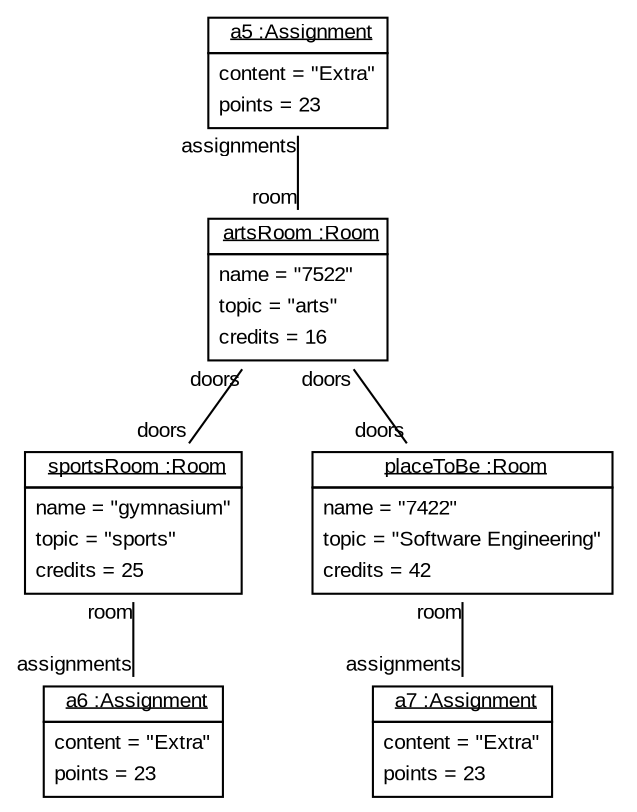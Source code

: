 graph ObjectDiagram {
   node [shape = none, fontsize = 10, fontname = "Arial"];
   edge [fontsize = 10, fontname = "Arial"];
   compound=true;

a5 [label=<<table border='0' cellborder='1' cellspacing='0'> <tr> <td href="../examples/org/sdmlib/examples/studyrightWithAssignments/Assignment.java"> <u>a5 :Assignment</u></td></tr><tr><td><table border='0' cellborder='0' cellspacing='0'><tr><td align='left'>content = "Extra"</td></tr><tr><td align='left'>points = 23</td></tr></table></td></tr></table>>];
artsRoom [label=<<table border='0' cellborder='1' cellspacing='0'> <tr> <td href="../examples/org/sdmlib/examples/studyrightWithAssignments/Room.java"> <u>artsRoom :Room</u></td></tr><tr><td><table border='0' cellborder='0' cellspacing='0'><tr><td align='left'>name = "7522"</td></tr><tr><td align='left'>topic = "arts"</td></tr><tr><td align='left'>credits = 16</td></tr></table></td></tr></table>>];
sportsRoom [label=<<table border='0' cellborder='1' cellspacing='0'> <tr> <td href="../examples/org/sdmlib/examples/studyrightWithAssignments/Room.java"> <u>sportsRoom :Room</u></td></tr><tr><td><table border='0' cellborder='0' cellspacing='0'><tr><td align='left'>name = "gymnasium"</td></tr><tr><td align='left'>topic = "sports"</td></tr><tr><td align='left'>credits = 25</td></tr></table></td></tr></table>>];
a6 [label=<<table border='0' cellborder='1' cellspacing='0'> <tr> <td href="../examples/org/sdmlib/examples/studyrightWithAssignments/Assignment.java"> <u>a6 :Assignment</u></td></tr><tr><td><table border='0' cellborder='0' cellspacing='0'><tr><td align='left'>content = "Extra"</td></tr><tr><td align='left'>points = 23</td></tr></table></td></tr></table>>];
placeToBe [label=<<table border='0' cellborder='1' cellspacing='0'> <tr> <td href="../examples/org/sdmlib/examples/studyrightWithAssignments/Room.java"> <u>placeToBe :Room</u></td></tr><tr><td><table border='0' cellborder='0' cellspacing='0'><tr><td align='left'>name = "7422"</td></tr><tr><td align='left'>topic = "Software Engineering"</td></tr><tr><td align='left'>credits = 42</td></tr></table></td></tr></table>>];
a7 [label=<<table border='0' cellborder='1' cellspacing='0'> <tr> <td href="../examples/org/sdmlib/examples/studyrightWithAssignments/Assignment.java"> <u>a7 :Assignment</u></td></tr><tr><td><table border='0' cellborder='0' cellspacing='0'><tr><td align='left'>content = "Extra"</td></tr><tr><td align='left'>points = 23</td></tr></table></td></tr></table>>];

a5 -- artsRoom [headlabel = "room" taillabel = "assignments"];
artsRoom -- sportsRoom [headlabel = "doors" taillabel = "doors"];
artsRoom -- placeToBe [headlabel = "doors" taillabel = "doors"];
sportsRoom -- a6 [headlabel = "assignments" taillabel = "room"];
placeToBe -- a7 [headlabel = "assignments" taillabel = "room"];
}

